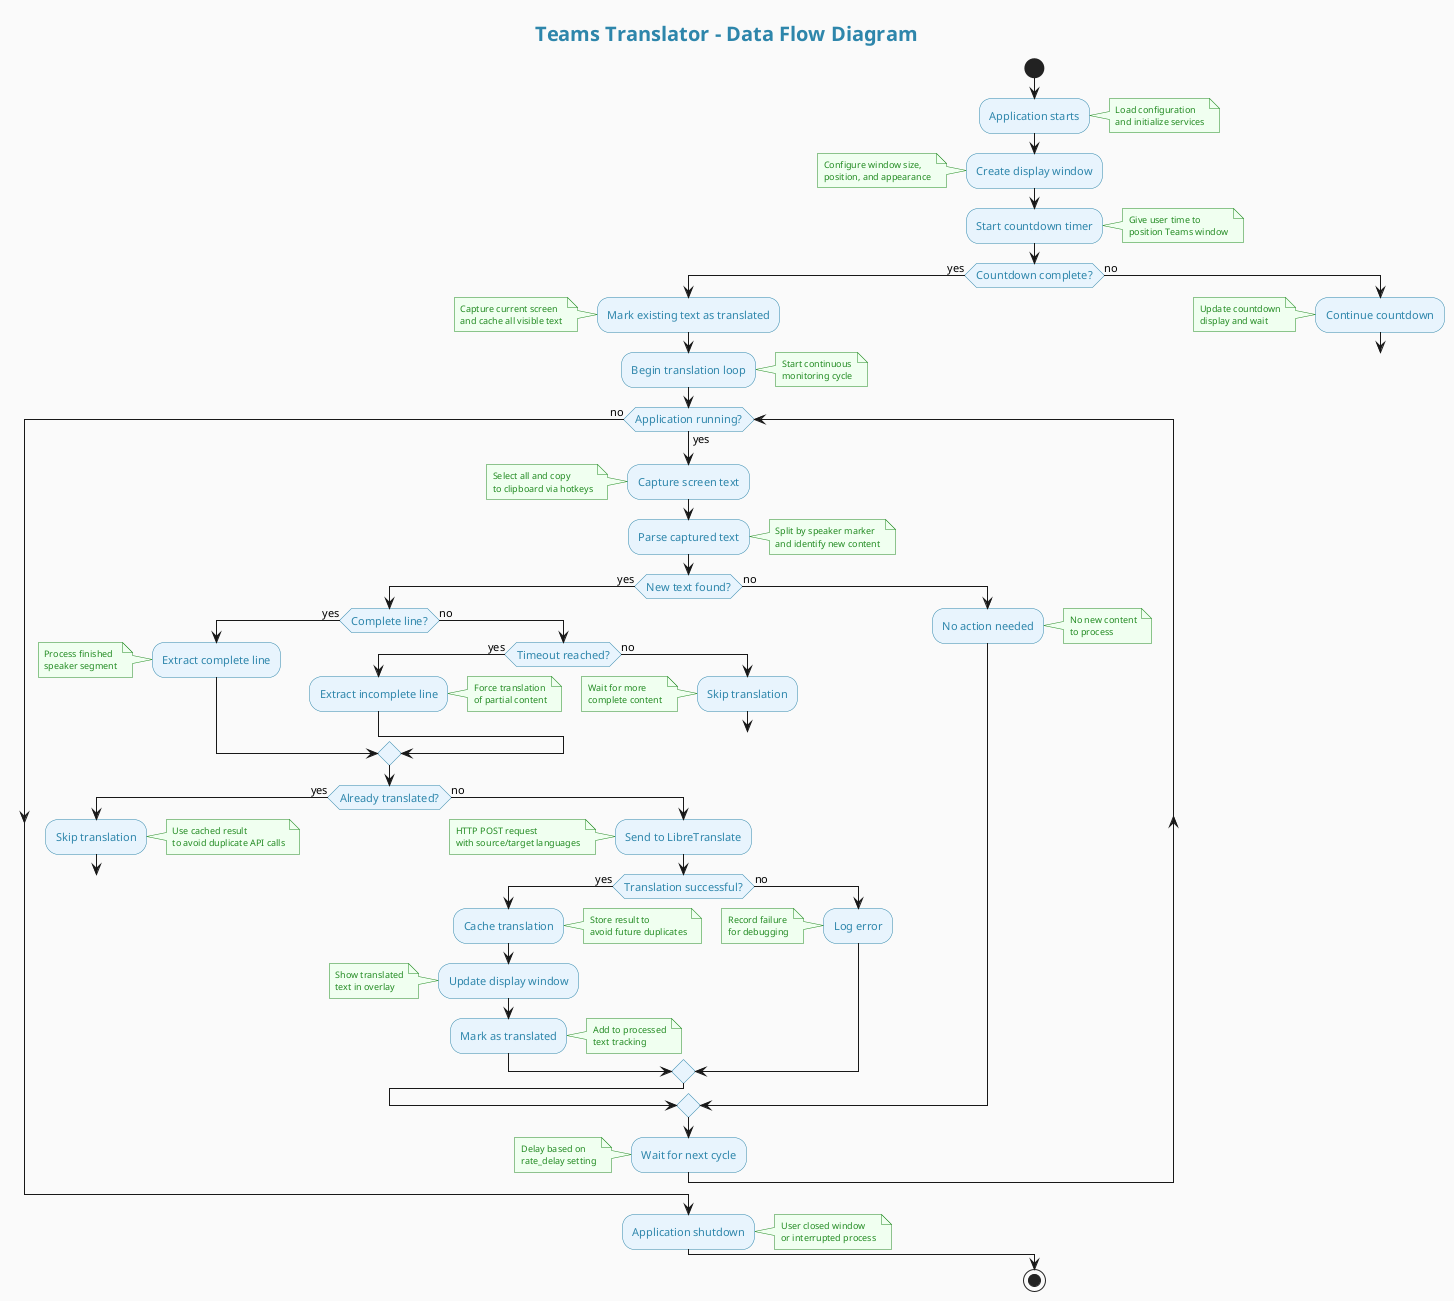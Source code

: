 @startuml data_flow
skinparam backgroundColor #FAFAFA
skinparam handwritten false
skinparam monochrome false
skinparam shadowing false

skinparam activity {
    BackgroundColor #E8F4FD
    BorderColor #2E86AB
    FontColor #2E86AB
    FontSize 11
    FontName Arial
}

skinparam decision {
    BackgroundColor #FFE4E1
    BorderColor #DC143C
    FontColor #DC143C
    FontSize 10
    FontName Arial
}

skinparam note {
    BackgroundColor #F0FFF0
    BorderColor #228B22
    FontColor #228B22
    FontSize 9
}

title <size:20><color:#2E86AB>Teams Translator - Data Flow Diagram</color></size>

start

:Application starts;
note right: Load configuration\nand initialize services

:Create display window;
note left: Configure window size,\nposition, and appearance

:Start countdown timer;
note right: Give user time to\nposition Teams window

if (Countdown complete?) then (yes)
    :Mark existing text as translated;
    note left: Capture current screen\nand cache all visible text
    
    :Begin translation loop;
    note right: Start continuous\nmonitoring cycle
    
    while (Application running?) is (yes)
        
        :Capture screen text;
        note left: Select all and copy\nto clipboard via hotkeys
        
        :Parse captured text;
        note right: Split by speaker marker\nand identify new content
        
        if (New text found?) then (yes)
            if (Complete line?) then (yes)
                :Extract complete line;
                note left: Process finished\nspeaker segment
            else (no)
                if (Timeout reached?) then (yes)
                    :Extract incomplete line;
                    note right: Force translation\nof partial content
                else (no)
                    :Skip translation;
                    note left: Wait for more\ncomplete content
                    goto continue
                endif
            endif
            
            if (Already translated?) then (yes)
                :Skip translation;
                note right: Use cached result\nto avoid duplicate API calls
                goto continue
            else (no)
                :Send to LibreTranslate;
                note left: HTTP POST request\nwith source/target languages
                
                if (Translation successful?) then (yes)
                    :Cache translation;
                    note right: Store result to\navoid future duplicates
                    
                    :Update display window;
                    note left: Show translated\ntext in overlay
                    
                    :Mark as translated;
                    note right: Add to processed\ntext tracking
                else (no)
                    :Log error;
                    note left: Record failure\nfor debugging
                endif
            endif
        else (no)
            :No action needed;
            note right: No new content\nto process
        endif
        
        label continue
        :Wait for next cycle;
        note left: Delay based on\nrate_delay setting
        
    endwhile (no)
    
    :Application shutdown;
    note right: User closed window\nor interrupted process
    
else (no)
    :Continue countdown;
    note left: Update countdown\ndisplay and wait
    goto start
endif

stop

@enduml